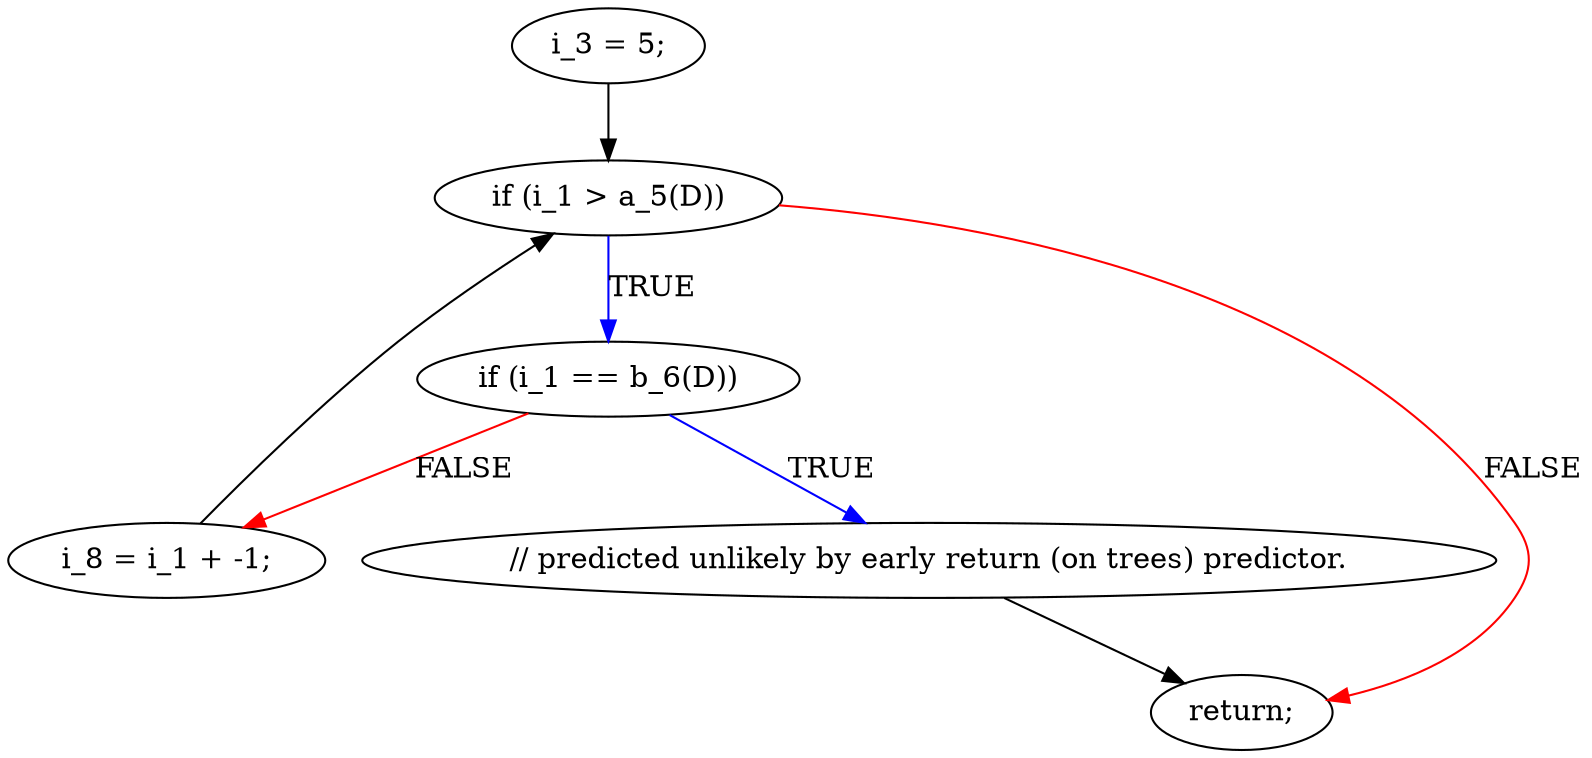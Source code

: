 digraph { // mcdc015b
    A2 [label="i_3 = 5;"];
    A3 [label="if (i_1 == b_6(D))"];
    A4 [label="// predicted unlikely by early return (on trees) predictor."];
    A5 [label="i_8 = i_1 + -1;"];
    A6 [label="if (i_1 > a_5(D))"];
    A7 [label="return;"];
    A2 -> A6 [label="", color="black"];
    A3 -> A4 [label="TRUE", color="blue"];
    A3 -> A5 [label="FALSE", color="red"];
    A4 -> A7 [label="", color="black"];
    A5 -> A6 [label="", color="black"];
    A6 -> A3 [label="TRUE", color="blue"];
    A6 -> A7 [label="FALSE", color="red"];
}
